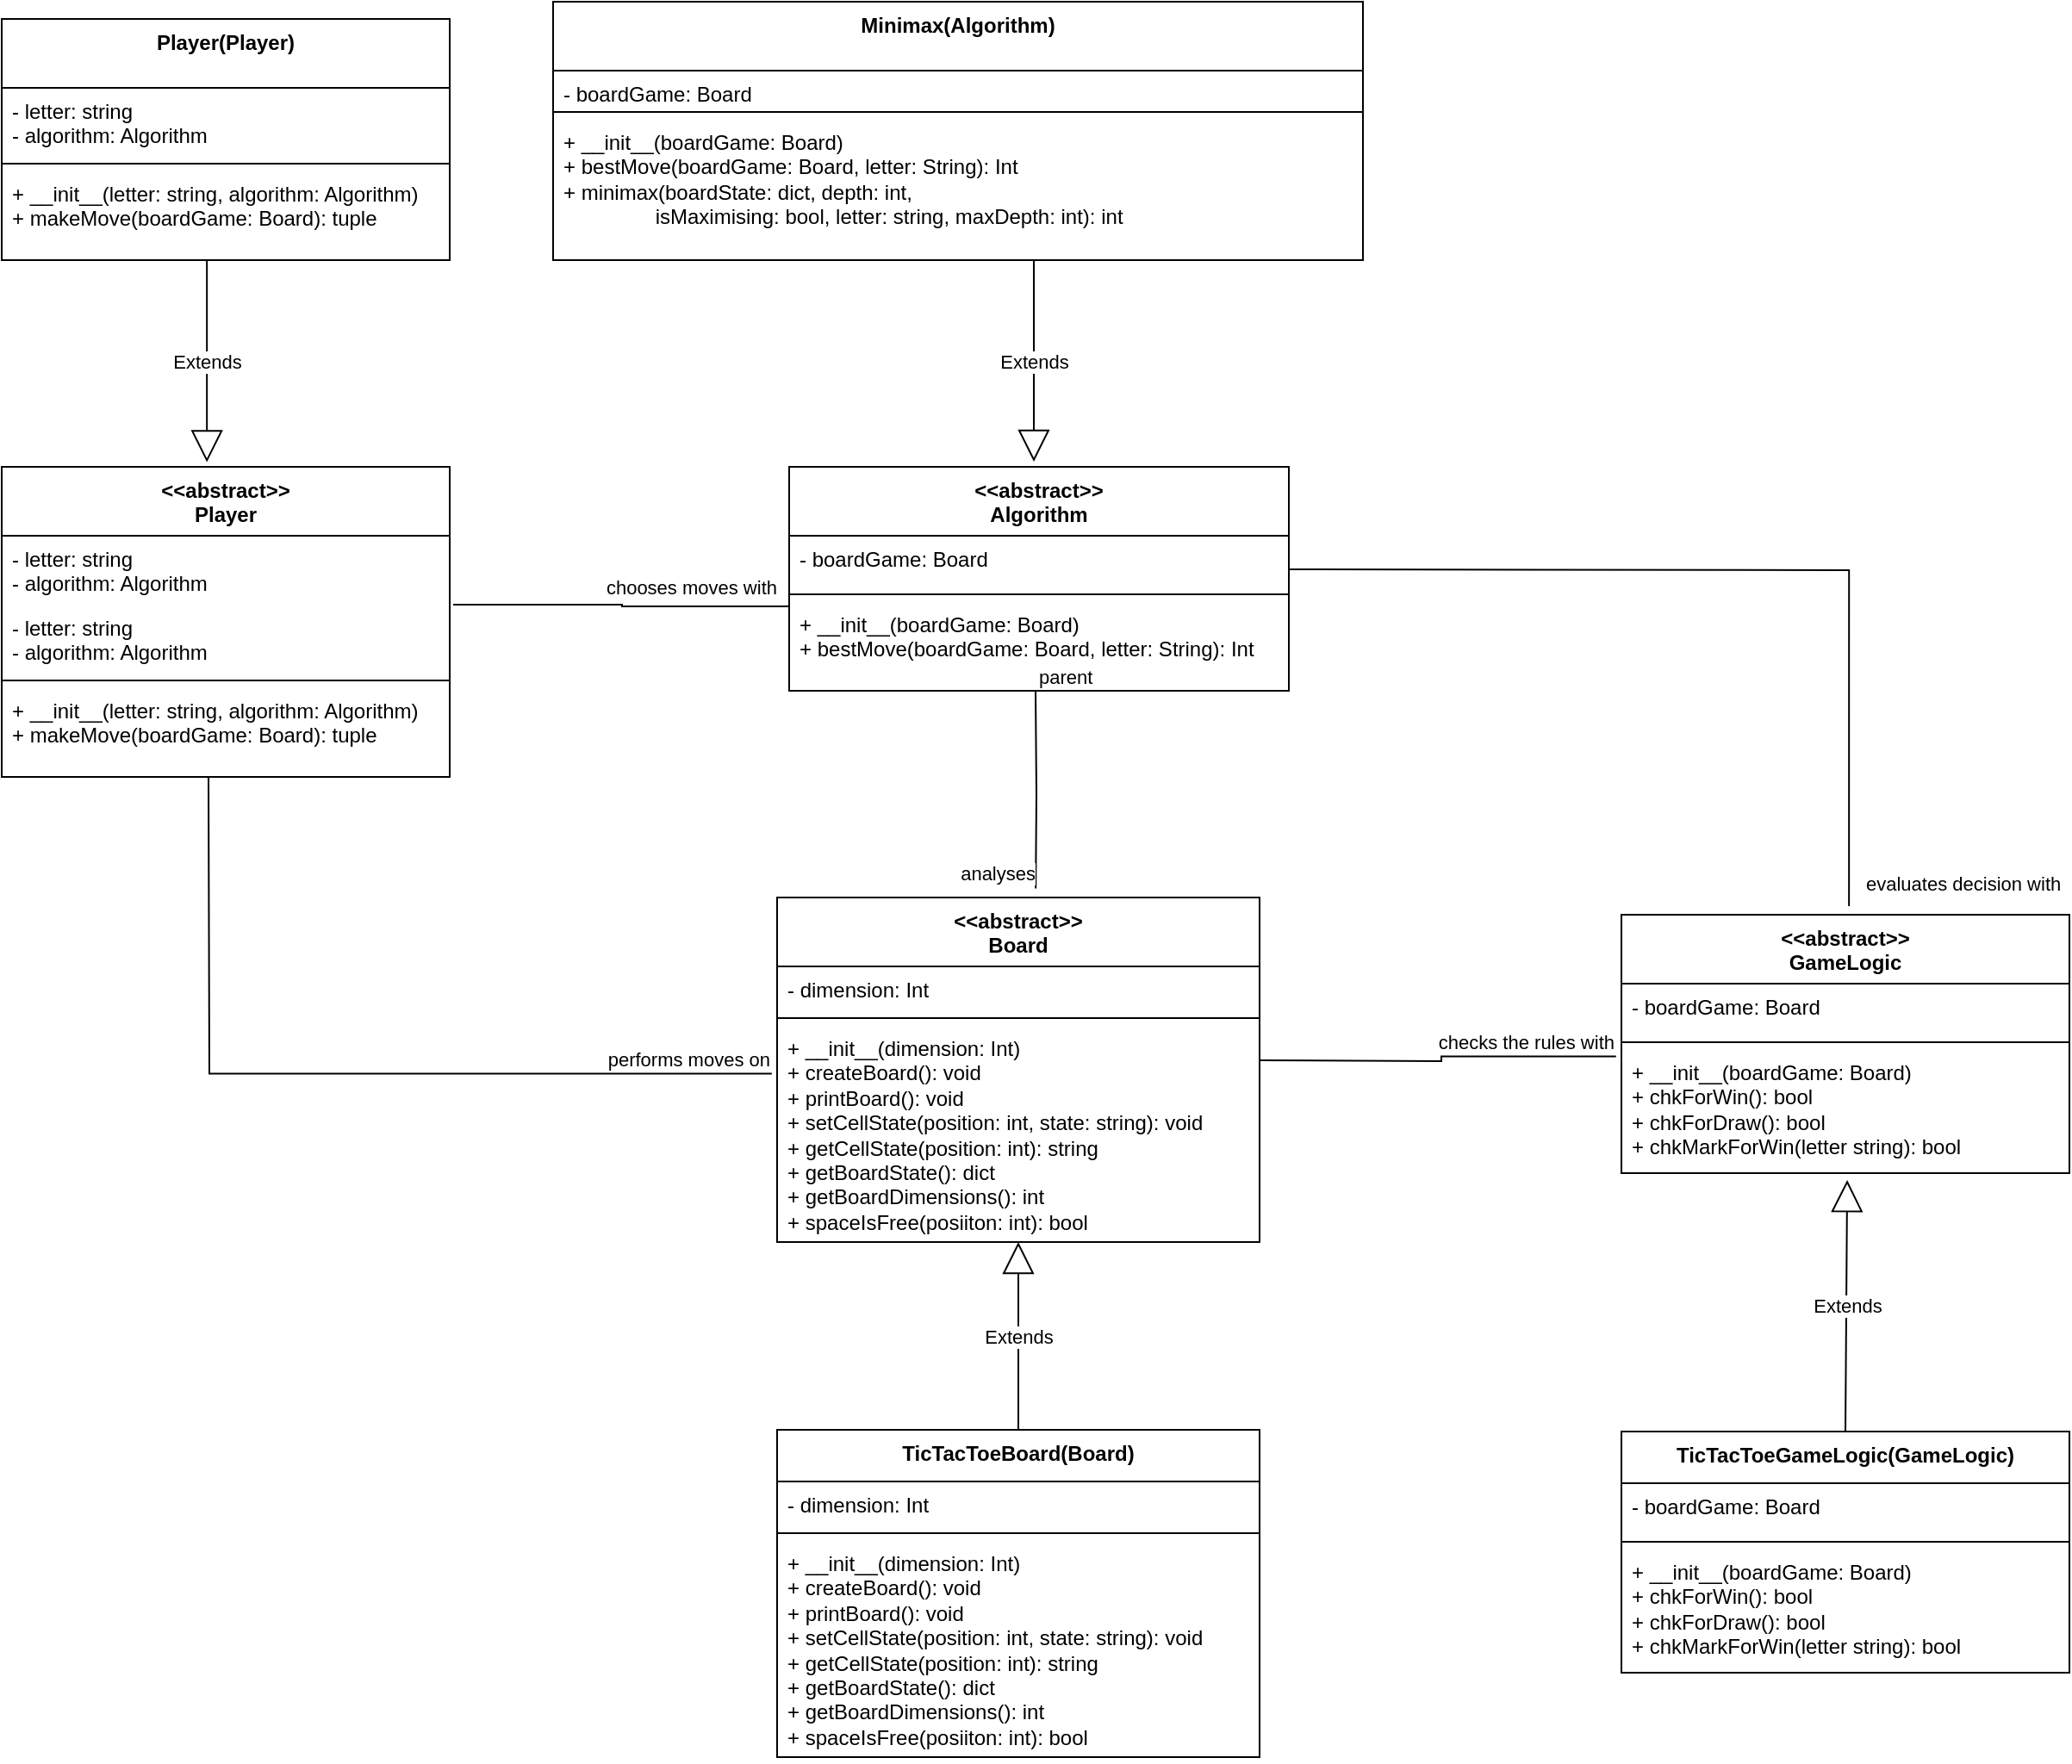 <mxfile>
    <diagram id="C5RBs43oDa-KdzZeNtuy" name="Page-1">
        <mxGraphModel dx="1714" dy="1139" grid="1" gridSize="10" guides="1" tooltips="1" connect="1" arrows="1" fold="1" page="1" pageScale="1" pageWidth="827" pageHeight="1169" math="0" shadow="0">
            <root>
                <mxCell id="WIyWlLk6GJQsqaUBKTNV-0"/>
                <mxCell id="WIyWlLk6GJQsqaUBKTNV-1" parent="WIyWlLk6GJQsqaUBKTNV-0"/>
                <mxCell id="gsF-YBjQLXxrRffHI38C-0" value="&amp;lt;&amp;lt;abstract&amp;gt;&amp;gt;&lt;br&gt;Algorithm&lt;br&gt;" style="swimlane;fontStyle=1;align=center;verticalAlign=top;childLayout=stackLayout;horizontal=1;startSize=40;horizontalStack=0;resizeParent=1;resizeParentMax=0;resizeLast=0;collapsible=1;marginBottom=0;whiteSpace=wrap;html=1;" parent="WIyWlLk6GJQsqaUBKTNV-1" vertex="1">
                    <mxGeometry x="537" y="430" width="290" height="130" as="geometry"/>
                </mxCell>
                <mxCell id="gsF-YBjQLXxrRffHI38C-1" value="- boardGame: Board&lt;br&gt;" style="text;strokeColor=none;fillColor=none;align=left;verticalAlign=top;spacingLeft=4;spacingRight=4;overflow=hidden;rotatable=0;points=[[0,0.5],[1,0.5]];portConstraint=eastwest;whiteSpace=wrap;html=1;" parent="gsF-YBjQLXxrRffHI38C-0" vertex="1">
                    <mxGeometry y="40" width="290" height="30" as="geometry"/>
                </mxCell>
                <mxCell id="gsF-YBjQLXxrRffHI38C-2" value="" style="line;strokeWidth=1;fillColor=none;align=left;verticalAlign=middle;spacingTop=-1;spacingLeft=3;spacingRight=3;rotatable=0;labelPosition=right;points=[];portConstraint=eastwest;strokeColor=inherit;" parent="gsF-YBjQLXxrRffHI38C-0" vertex="1">
                    <mxGeometry y="70" width="290" height="8" as="geometry"/>
                </mxCell>
                <mxCell id="gsF-YBjQLXxrRffHI38C-3" value="+ __init__(boardGame: Board)&lt;br&gt;+ bestMove(boardGame: Board, letter: String): Int" style="text;strokeColor=none;fillColor=none;align=left;verticalAlign=top;spacingLeft=4;spacingRight=4;overflow=hidden;rotatable=0;points=[[0,0.5],[1,0.5]];portConstraint=eastwest;whiteSpace=wrap;html=1;" parent="gsF-YBjQLXxrRffHI38C-0" vertex="1">
                    <mxGeometry y="78" width="290" height="52" as="geometry"/>
                </mxCell>
                <mxCell id="gsF-YBjQLXxrRffHI38C-4" value="&amp;lt;&amp;lt;abstract&amp;gt;&amp;gt;&lt;br&gt;Board&lt;br&gt;" style="swimlane;fontStyle=1;align=center;verticalAlign=top;childLayout=stackLayout;horizontal=1;startSize=40;horizontalStack=0;resizeParent=1;resizeParentMax=0;resizeLast=0;collapsible=1;marginBottom=0;whiteSpace=wrap;html=1;" parent="WIyWlLk6GJQsqaUBKTNV-1" vertex="1">
                    <mxGeometry x="530" y="680" width="280" height="200" as="geometry"/>
                </mxCell>
                <mxCell id="gsF-YBjQLXxrRffHI38C-5" value="- dimension: Int" style="text;strokeColor=none;fillColor=none;align=left;verticalAlign=top;spacingLeft=4;spacingRight=4;overflow=hidden;rotatable=0;points=[[0,0.5],[1,0.5]];portConstraint=eastwest;whiteSpace=wrap;html=1;" parent="gsF-YBjQLXxrRffHI38C-4" vertex="1">
                    <mxGeometry y="40" width="280" height="26" as="geometry"/>
                </mxCell>
                <mxCell id="gsF-YBjQLXxrRffHI38C-6" value="" style="line;strokeWidth=1;fillColor=none;align=left;verticalAlign=middle;spacingTop=-1;spacingLeft=3;spacingRight=3;rotatable=0;labelPosition=right;points=[];portConstraint=eastwest;strokeColor=inherit;" parent="gsF-YBjQLXxrRffHI38C-4" vertex="1">
                    <mxGeometry y="66" width="280" height="8" as="geometry"/>
                </mxCell>
                <mxCell id="gsF-YBjQLXxrRffHI38C-7" value="+ __init__(dimension: Int)&lt;br&gt;+ createBoard(): void&lt;br&gt;+ printBoard(): void&lt;br&gt;+ setCellState(position: int, state: string): void&lt;br&gt;+ getCellState(position: int): string&lt;br&gt;+ getBoardState(): dict&lt;br&gt;+ getBoardDimensions(): int&lt;br&gt;+ spaceIsFree(posiiton: int): bool" style="text;strokeColor=none;fillColor=none;align=left;verticalAlign=top;spacingLeft=4;spacingRight=4;overflow=hidden;rotatable=0;points=[[0,0.5],[1,0.5]];portConstraint=eastwest;whiteSpace=wrap;html=1;" parent="gsF-YBjQLXxrRffHI38C-4" vertex="1">
                    <mxGeometry y="74" width="280" height="126" as="geometry"/>
                </mxCell>
                <mxCell id="gsF-YBjQLXxrRffHI38C-12" value="&amp;lt;&amp;lt;abstract&amp;gt;&amp;gt;&lt;br&gt;GameLogic" style="swimlane;fontStyle=1;align=center;verticalAlign=top;childLayout=stackLayout;horizontal=1;startSize=40;horizontalStack=0;resizeParent=1;resizeParentMax=0;resizeLast=0;collapsible=1;marginBottom=0;whiteSpace=wrap;html=1;" parent="WIyWlLk6GJQsqaUBKTNV-1" vertex="1">
                    <mxGeometry x="1020" y="690" width="260" height="150" as="geometry"/>
                </mxCell>
                <mxCell id="gsF-YBjQLXxrRffHI38C-13" value="- boardGame: Board" style="text;strokeColor=none;fillColor=none;align=left;verticalAlign=top;spacingLeft=4;spacingRight=4;overflow=hidden;rotatable=0;points=[[0,0.5],[1,0.5]];portConstraint=eastwest;whiteSpace=wrap;html=1;" parent="gsF-YBjQLXxrRffHI38C-12" vertex="1">
                    <mxGeometry y="40" width="260" height="30" as="geometry"/>
                </mxCell>
                <mxCell id="gsF-YBjQLXxrRffHI38C-14" value="" style="line;strokeWidth=1;fillColor=none;align=left;verticalAlign=middle;spacingTop=-1;spacingLeft=3;spacingRight=3;rotatable=0;labelPosition=right;points=[];portConstraint=eastwest;strokeColor=inherit;" parent="gsF-YBjQLXxrRffHI38C-12" vertex="1">
                    <mxGeometry y="70" width="260" height="8" as="geometry"/>
                </mxCell>
                <mxCell id="gsF-YBjQLXxrRffHI38C-15" value="+ __init__(boardGame: Board)&lt;br&gt;+ chkForWin(): bool&lt;br&gt;+ chkForDraw(): bool&lt;br&gt;+ chkMarkForWin(letter string): bool" style="text;strokeColor=none;fillColor=none;align=left;verticalAlign=top;spacingLeft=4;spacingRight=4;overflow=hidden;rotatable=0;points=[[0,0.5],[1,0.5]];portConstraint=eastwest;whiteSpace=wrap;html=1;" parent="gsF-YBjQLXxrRffHI38C-12" vertex="1">
                    <mxGeometry y="78" width="260" height="72" as="geometry"/>
                </mxCell>
                <mxCell id="gsF-YBjQLXxrRffHI38C-16" value="&amp;lt;&amp;lt;abstract&amp;gt;&amp;gt;&lt;br&gt;Player" style="swimlane;fontStyle=1;align=center;verticalAlign=top;childLayout=stackLayout;horizontal=1;startSize=40;horizontalStack=0;resizeParent=1;resizeParentMax=0;resizeLast=0;collapsible=1;marginBottom=0;whiteSpace=wrap;html=1;" parent="WIyWlLk6GJQsqaUBKTNV-1" vertex="1">
                    <mxGeometry x="80" y="430" width="260" height="180" as="geometry"/>
                </mxCell>
                <mxCell id="gsF-YBjQLXxrRffHI38C-17" value="- letter: string&lt;br&gt;- algorithm: Algorithm" style="text;strokeColor=none;fillColor=none;align=left;verticalAlign=top;spacingLeft=4;spacingRight=4;overflow=hidden;rotatable=0;points=[[0,0.5],[1,0.5]];portConstraint=eastwest;whiteSpace=wrap;html=1;" parent="gsF-YBjQLXxrRffHI38C-16" vertex="1">
                    <mxGeometry y="40" width="260" height="40" as="geometry"/>
                </mxCell>
                <mxCell id="gsF-YBjQLXxrRffHI38C-102" value="- letter: string&lt;br&gt;- algorithm: Algorithm" style="text;strokeColor=none;fillColor=none;align=left;verticalAlign=top;spacingLeft=4;spacingRight=4;overflow=hidden;rotatable=0;points=[[0,0.5],[1,0.5]];portConstraint=eastwest;whiteSpace=wrap;html=1;" parent="gsF-YBjQLXxrRffHI38C-16" vertex="1">
                    <mxGeometry y="80" width="260" height="40" as="geometry"/>
                </mxCell>
                <mxCell id="gsF-YBjQLXxrRffHI38C-18" value="" style="line;strokeWidth=1;fillColor=none;align=left;verticalAlign=middle;spacingTop=-1;spacingLeft=3;spacingRight=3;rotatable=0;labelPosition=right;points=[];portConstraint=eastwest;strokeColor=inherit;" parent="gsF-YBjQLXxrRffHI38C-16" vertex="1">
                    <mxGeometry y="120" width="260" height="8" as="geometry"/>
                </mxCell>
                <mxCell id="gsF-YBjQLXxrRffHI38C-19" value="+ __init__(letter: string, algorithm: Algorithm)&lt;br&gt;+ makeMove(boardGame: Board): tuple" style="text;strokeColor=none;fillColor=none;align=left;verticalAlign=top;spacingLeft=4;spacingRight=4;overflow=hidden;rotatable=0;points=[[0,0.5],[1,0.5]];portConstraint=eastwest;whiteSpace=wrap;html=1;" parent="gsF-YBjQLXxrRffHI38C-16" vertex="1">
                    <mxGeometry y="128" width="260" height="52" as="geometry"/>
                </mxCell>
                <mxCell id="gsF-YBjQLXxrRffHI38C-44" value="Minimax(Algorithm)" style="swimlane;fontStyle=1;align=center;verticalAlign=top;childLayout=stackLayout;horizontal=1;startSize=40;horizontalStack=0;resizeParent=1;resizeParentMax=0;resizeLast=0;collapsible=1;marginBottom=0;whiteSpace=wrap;html=1;" parent="WIyWlLk6GJQsqaUBKTNV-1" vertex="1">
                    <mxGeometry x="400" y="160" width="470" height="150" as="geometry"/>
                </mxCell>
                <mxCell id="gsF-YBjQLXxrRffHI38C-45" value="- boardGame: Board&lt;br&gt;" style="text;strokeColor=none;fillColor=none;align=left;verticalAlign=top;spacingLeft=4;spacingRight=4;overflow=hidden;rotatable=0;points=[[0,0.5],[1,0.5]];portConstraint=eastwest;whiteSpace=wrap;html=1;" parent="gsF-YBjQLXxrRffHI38C-44" vertex="1">
                    <mxGeometry y="40" width="470" height="20" as="geometry"/>
                </mxCell>
                <mxCell id="gsF-YBjQLXxrRffHI38C-46" value="" style="line;strokeWidth=1;fillColor=none;align=left;verticalAlign=middle;spacingTop=-1;spacingLeft=3;spacingRight=3;rotatable=0;labelPosition=right;points=[];portConstraint=eastwest;strokeColor=inherit;" parent="gsF-YBjQLXxrRffHI38C-44" vertex="1">
                    <mxGeometry y="60" width="470" height="8" as="geometry"/>
                </mxCell>
                <mxCell id="gsF-YBjQLXxrRffHI38C-47" value="+ __init__(boardGame: Board)&lt;br&gt;+ bestMove(boardGame: Board, letter: String): Int&lt;br&gt;+ minimax(boardState: dict, depth: int, &lt;br&gt;&lt;span style=&quot;white-space: pre;&quot;&gt;&#9;&lt;/span&gt;&lt;span style=&quot;white-space: pre;&quot;&gt;&#9;&lt;/span&gt;isMaximising: bool, letter: string, maxDepth: int): int" style="text;strokeColor=none;fillColor=none;align=left;verticalAlign=top;spacingLeft=4;spacingRight=4;overflow=hidden;rotatable=0;points=[[0,0.5],[1,0.5]];portConstraint=eastwest;whiteSpace=wrap;html=1;" parent="gsF-YBjQLXxrRffHI38C-44" vertex="1">
                    <mxGeometry y="68" width="470" height="82" as="geometry"/>
                </mxCell>
                <mxCell id="gsF-YBjQLXxrRffHI38C-48" value="TicTacToeGameLogic(GameLogic)" style="swimlane;fontStyle=1;align=center;verticalAlign=top;childLayout=stackLayout;horizontal=1;startSize=30;horizontalStack=0;resizeParent=1;resizeParentMax=0;resizeLast=0;collapsible=1;marginBottom=0;whiteSpace=wrap;html=1;" parent="WIyWlLk6GJQsqaUBKTNV-1" vertex="1">
                    <mxGeometry x="1020" y="990" width="260" height="140" as="geometry"/>
                </mxCell>
                <mxCell id="gsF-YBjQLXxrRffHI38C-49" value="- boardGame: Board" style="text;strokeColor=none;fillColor=none;align=left;verticalAlign=top;spacingLeft=4;spacingRight=4;overflow=hidden;rotatable=0;points=[[0,0.5],[1,0.5]];portConstraint=eastwest;whiteSpace=wrap;html=1;" parent="gsF-YBjQLXxrRffHI38C-48" vertex="1">
                    <mxGeometry y="30" width="260" height="30" as="geometry"/>
                </mxCell>
                <mxCell id="gsF-YBjQLXxrRffHI38C-50" value="" style="line;strokeWidth=1;fillColor=none;align=left;verticalAlign=middle;spacingTop=-1;spacingLeft=3;spacingRight=3;rotatable=0;labelPosition=right;points=[];portConstraint=eastwest;strokeColor=inherit;" parent="gsF-YBjQLXxrRffHI38C-48" vertex="1">
                    <mxGeometry y="60" width="260" height="8" as="geometry"/>
                </mxCell>
                <mxCell id="gsF-YBjQLXxrRffHI38C-51" value="+ __init__(boardGame: Board)&lt;br&gt;+ chkForWin(): bool&lt;br&gt;+ chkForDraw(): bool&lt;br&gt;+ chkMarkForWin(letter string): bool" style="text;strokeColor=none;fillColor=none;align=left;verticalAlign=top;spacingLeft=4;spacingRight=4;overflow=hidden;rotatable=0;points=[[0,0.5],[1,0.5]];portConstraint=eastwest;whiteSpace=wrap;html=1;" parent="gsF-YBjQLXxrRffHI38C-48" vertex="1">
                    <mxGeometry y="68" width="260" height="72" as="geometry"/>
                </mxCell>
                <mxCell id="gsF-YBjQLXxrRffHI38C-52" value="TicTacToeBoard(Board)" style="swimlane;fontStyle=1;align=center;verticalAlign=top;childLayout=stackLayout;horizontal=1;startSize=30;horizontalStack=0;resizeParent=1;resizeParentMax=0;resizeLast=0;collapsible=1;marginBottom=0;whiteSpace=wrap;html=1;" parent="WIyWlLk6GJQsqaUBKTNV-1" vertex="1">
                    <mxGeometry x="530" y="989" width="280" height="190" as="geometry"/>
                </mxCell>
                <mxCell id="gsF-YBjQLXxrRffHI38C-53" value="- dimension: Int" style="text;strokeColor=none;fillColor=none;align=left;verticalAlign=top;spacingLeft=4;spacingRight=4;overflow=hidden;rotatable=0;points=[[0,0.5],[1,0.5]];portConstraint=eastwest;whiteSpace=wrap;html=1;" parent="gsF-YBjQLXxrRffHI38C-52" vertex="1">
                    <mxGeometry y="30" width="280" height="26" as="geometry"/>
                </mxCell>
                <mxCell id="gsF-YBjQLXxrRffHI38C-54" value="" style="line;strokeWidth=1;fillColor=none;align=left;verticalAlign=middle;spacingTop=-1;spacingLeft=3;spacingRight=3;rotatable=0;labelPosition=right;points=[];portConstraint=eastwest;strokeColor=inherit;" parent="gsF-YBjQLXxrRffHI38C-52" vertex="1">
                    <mxGeometry y="56" width="280" height="8" as="geometry"/>
                </mxCell>
                <mxCell id="gsF-YBjQLXxrRffHI38C-55" value="+ __init__(dimension: Int)&lt;br&gt;+ createBoard(): void&lt;br&gt;+ printBoard(): void&lt;br&gt;+ setCellState(position: int, state: string): void&lt;br&gt;+ getCellState(position: int): string&lt;br&gt;+ getBoardState(): dict&lt;br&gt;+ getBoardDimensions(): int&lt;br&gt;+ spaceIsFree(posiiton: int): bool" style="text;strokeColor=none;fillColor=none;align=left;verticalAlign=top;spacingLeft=4;spacingRight=4;overflow=hidden;rotatable=0;points=[[0,0.5],[1,0.5]];portConstraint=eastwest;whiteSpace=wrap;html=1;" parent="gsF-YBjQLXxrRffHI38C-52" vertex="1">
                    <mxGeometry y="64" width="280" height="126" as="geometry"/>
                </mxCell>
                <mxCell id="gsF-YBjQLXxrRffHI38C-76" value="Player(Player)" style="swimlane;fontStyle=1;align=center;verticalAlign=top;childLayout=stackLayout;horizontal=1;startSize=40;horizontalStack=0;resizeParent=1;resizeParentMax=0;resizeLast=0;collapsible=1;marginBottom=0;whiteSpace=wrap;html=1;" parent="WIyWlLk6GJQsqaUBKTNV-1" vertex="1">
                    <mxGeometry x="80" y="170" width="260" height="140" as="geometry"/>
                </mxCell>
                <mxCell id="gsF-YBjQLXxrRffHI38C-77" value="- letter: string&lt;br&gt;- algorithm: Algorithm" style="text;strokeColor=none;fillColor=none;align=left;verticalAlign=top;spacingLeft=4;spacingRight=4;overflow=hidden;rotatable=0;points=[[0,0.5],[1,0.5]];portConstraint=eastwest;whiteSpace=wrap;html=1;" parent="gsF-YBjQLXxrRffHI38C-76" vertex="1">
                    <mxGeometry y="40" width="260" height="40" as="geometry"/>
                </mxCell>
                <mxCell id="gsF-YBjQLXxrRffHI38C-78" value="" style="line;strokeWidth=1;fillColor=none;align=left;verticalAlign=middle;spacingTop=-1;spacingLeft=3;spacingRight=3;rotatable=0;labelPosition=right;points=[];portConstraint=eastwest;strokeColor=inherit;" parent="gsF-YBjQLXxrRffHI38C-76" vertex="1">
                    <mxGeometry y="80" width="260" height="8" as="geometry"/>
                </mxCell>
                <mxCell id="gsF-YBjQLXxrRffHI38C-79" value="+ __init__(letter: string, algorithm: Algorithm)&lt;br&gt;+ makeMove(boardGame: Board): tuple" style="text;strokeColor=none;fillColor=none;align=left;verticalAlign=top;spacingLeft=4;spacingRight=4;overflow=hidden;rotatable=0;points=[[0,0.5],[1,0.5]];portConstraint=eastwest;whiteSpace=wrap;html=1;" parent="gsF-YBjQLXxrRffHI38C-76" vertex="1">
                    <mxGeometry y="88" width="260" height="52" as="geometry"/>
                </mxCell>
                <mxCell id="gsF-YBjQLXxrRffHI38C-112" value="" style="endArrow=none;html=1;edgeStyle=orthogonalEdgeStyle;rounded=0;entryX=0.508;entryY=-0.033;entryDx=0;entryDy=0;entryPerimeter=0;" parent="WIyWlLk6GJQsqaUBKTNV-1" target="gsF-YBjQLXxrRffHI38C-12" edge="1">
                    <mxGeometry relative="1" as="geometry">
                        <mxPoint x="827" y="489.5" as="sourcePoint"/>
                        <mxPoint x="987" y="489.5" as="targetPoint"/>
                    </mxGeometry>
                </mxCell>
                <mxCell id="gsF-YBjQLXxrRffHI38C-113" value="evaluates decision with" style="edgeLabel;resizable=0;html=1;align=left;verticalAlign=bottom;" parent="gsF-YBjQLXxrRffHI38C-112" connectable="0" vertex="1">
                    <mxGeometry x="-1" relative="1" as="geometry">
                        <mxPoint x="333" y="191" as="offset"/>
                    </mxGeometry>
                </mxCell>
                <mxCell id="gsF-YBjQLXxrRffHI38C-115" value="" style="endArrow=none;html=1;edgeStyle=orthogonalEdgeStyle;rounded=0;entryX=0.536;entryY=-0.026;entryDx=0;entryDy=0;entryPerimeter=0;" parent="WIyWlLk6GJQsqaUBKTNV-1" target="gsF-YBjQLXxrRffHI38C-4" edge="1">
                    <mxGeometry relative="1" as="geometry">
                        <mxPoint x="680" y="560" as="sourcePoint"/>
                        <mxPoint x="762" y="610" as="targetPoint"/>
                    </mxGeometry>
                </mxCell>
                <mxCell id="gsF-YBjQLXxrRffHI38C-116" value="parent" style="edgeLabel;resizable=0;html=1;align=left;verticalAlign=bottom;" parent="gsF-YBjQLXxrRffHI38C-115" connectable="0" vertex="1">
                    <mxGeometry x="-1" relative="1" as="geometry"/>
                </mxCell>
                <mxCell id="gsF-YBjQLXxrRffHI38C-117" value="analyses" style="edgeLabel;resizable=0;html=1;align=right;verticalAlign=bottom;" parent="gsF-YBjQLXxrRffHI38C-115" connectable="0" vertex="1">
                    <mxGeometry x="1" relative="1" as="geometry"/>
                </mxCell>
                <mxCell id="gsF-YBjQLXxrRffHI38C-118" value="" style="endArrow=none;html=1;edgeStyle=orthogonalEdgeStyle;rounded=0;" parent="WIyWlLk6GJQsqaUBKTNV-1" edge="1">
                    <mxGeometry relative="1" as="geometry">
                        <mxPoint x="342" y="510" as="sourcePoint"/>
                        <mxPoint x="537" y="511" as="targetPoint"/>
                        <Array as="points">
                            <mxPoint x="440" y="510"/>
                        </Array>
                    </mxGeometry>
                </mxCell>
                <mxCell id="gsF-YBjQLXxrRffHI38C-120" value="chooses moves with" style="edgeLabel;resizable=0;html=1;align=right;verticalAlign=bottom;" parent="gsF-YBjQLXxrRffHI38C-118" connectable="0" vertex="1">
                    <mxGeometry x="1" relative="1" as="geometry">
                        <mxPoint x="-7" y="-3" as="offset"/>
                    </mxGeometry>
                </mxCell>
                <mxCell id="gsF-YBjQLXxrRffHI38C-121" value="" style="endArrow=none;html=1;edgeStyle=orthogonalEdgeStyle;rounded=0;entryX=-0.011;entryY=0.224;entryDx=0;entryDy=0;entryPerimeter=0;" parent="WIyWlLk6GJQsqaUBKTNV-1" target="gsF-YBjQLXxrRffHI38C-7" edge="1">
                    <mxGeometry relative="1" as="geometry">
                        <mxPoint x="200" y="610" as="sourcePoint"/>
                        <mxPoint x="360" y="779.5" as="targetPoint"/>
                    </mxGeometry>
                </mxCell>
                <mxCell id="gsF-YBjQLXxrRffHI38C-123" value="performs moves on" style="edgeLabel;resizable=0;html=1;align=right;verticalAlign=bottom;" parent="gsF-YBjQLXxrRffHI38C-121" connectable="0" vertex="1">
                    <mxGeometry x="1" relative="1" as="geometry"/>
                </mxCell>
                <mxCell id="gsF-YBjQLXxrRffHI38C-124" value="" style="endArrow=none;html=1;edgeStyle=orthogonalEdgeStyle;rounded=0;entryX=-0.012;entryY=0.059;entryDx=0;entryDy=0;entryPerimeter=0;" parent="WIyWlLk6GJQsqaUBKTNV-1" target="gsF-YBjQLXxrRffHI38C-15" edge="1">
                    <mxGeometry relative="1" as="geometry">
                        <mxPoint x="810" y="774.5" as="sourcePoint"/>
                        <mxPoint x="970" y="774.5" as="targetPoint"/>
                    </mxGeometry>
                </mxCell>
                <mxCell id="gsF-YBjQLXxrRffHI38C-126" value="checks the rules with" style="edgeLabel;resizable=0;html=1;align=right;verticalAlign=bottom;" parent="gsF-YBjQLXxrRffHI38C-124" connectable="0" vertex="1">
                    <mxGeometry x="1" relative="1" as="geometry"/>
                </mxCell>
                <mxCell id="gsF-YBjQLXxrRffHI38C-127" value="Extends" style="endArrow=block;endSize=16;endFill=0;html=1;rounded=0;entryX=0.458;entryY=-0.015;entryDx=0;entryDy=0;entryPerimeter=0;exitX=0.458;exitY=1;exitDx=0;exitDy=0;exitPerimeter=0;" parent="WIyWlLk6GJQsqaUBKTNV-1" source="gsF-YBjQLXxrRffHI38C-79" target="gsF-YBjQLXxrRffHI38C-16" edge="1">
                    <mxGeometry width="160" relative="1" as="geometry">
                        <mxPoint x="200" y="350" as="sourcePoint"/>
                        <mxPoint x="360" y="350" as="targetPoint"/>
                    </mxGeometry>
                </mxCell>
                <mxCell id="gsF-YBjQLXxrRffHI38C-128" value="Extends" style="endArrow=block;endSize=16;endFill=0;html=1;rounded=0;" parent="WIyWlLk6GJQsqaUBKTNV-1" edge="1">
                    <mxGeometry width="160" relative="1" as="geometry">
                        <mxPoint x="679" y="310" as="sourcePoint"/>
                        <mxPoint x="679" y="427" as="targetPoint"/>
                    </mxGeometry>
                </mxCell>
                <mxCell id="gsF-YBjQLXxrRffHI38C-129" value="Extends" style="endArrow=block;endSize=16;endFill=0;html=1;rounded=0;exitX=0.5;exitY=0;exitDx=0;exitDy=0;" parent="WIyWlLk6GJQsqaUBKTNV-1" source="gsF-YBjQLXxrRffHI38C-52" edge="1">
                    <mxGeometry width="160" relative="1" as="geometry">
                        <mxPoint x="669.5" y="970" as="sourcePoint"/>
                        <mxPoint x="670" y="880" as="targetPoint"/>
                    </mxGeometry>
                </mxCell>
                <mxCell id="gsF-YBjQLXxrRffHI38C-130" value="Extends" style="endArrow=block;endSize=16;endFill=0;html=1;rounded=0;exitX=0.5;exitY=0;exitDx=0;exitDy=0;entryX=0.504;entryY=1.056;entryDx=0;entryDy=0;entryPerimeter=0;" parent="WIyWlLk6GJQsqaUBKTNV-1" target="gsF-YBjQLXxrRffHI38C-15" edge="1">
                    <mxGeometry width="160" relative="1" as="geometry">
                        <mxPoint x="1150" y="990" as="sourcePoint"/>
                        <mxPoint x="1149.5" y="871" as="targetPoint"/>
                    </mxGeometry>
                </mxCell>
            </root>
        </mxGraphModel>
    </diagram>
</mxfile>